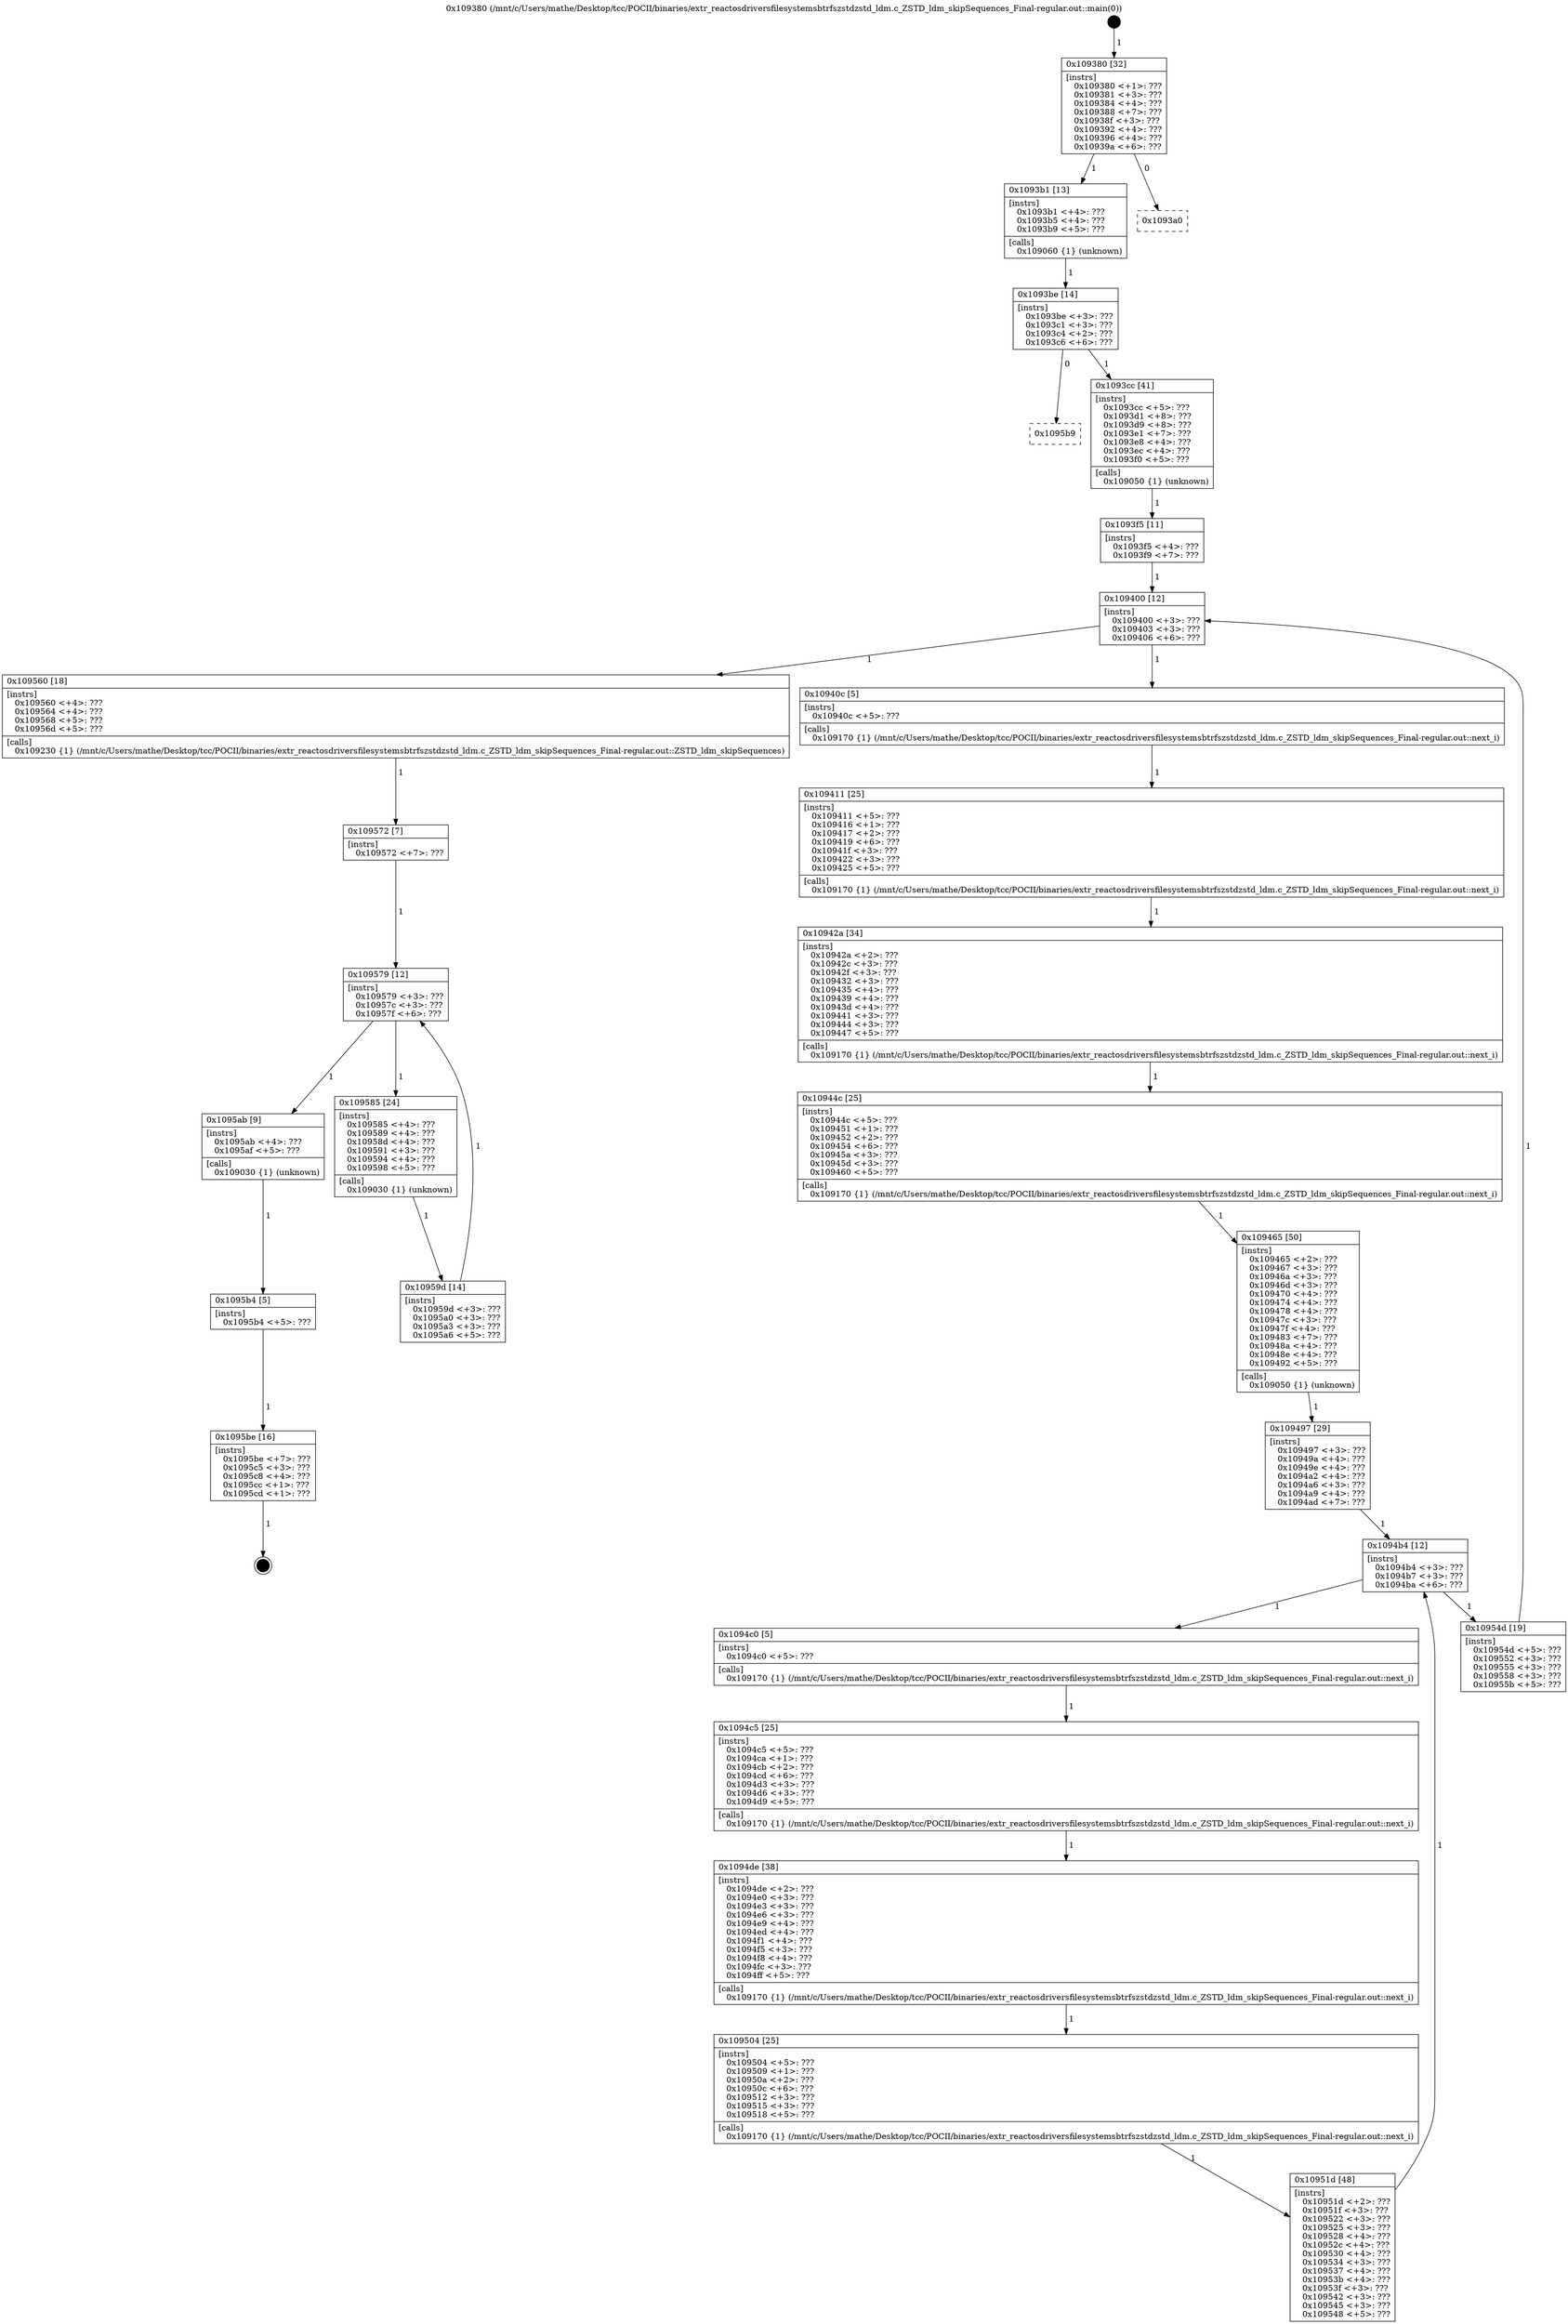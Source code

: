 digraph "0x109380" {
  label = "0x109380 (/mnt/c/Users/mathe/Desktop/tcc/POCII/binaries/extr_reactosdriversfilesystemsbtrfszstdzstd_ldm.c_ZSTD_ldm_skipSequences_Final-regular.out::main(0))"
  labelloc = "t"
  node[shape=record]

  Entry [label="",width=0.3,height=0.3,shape=circle,fillcolor=black,style=filled]
  "0x109380" [label="{
     0x109380 [32]\l
     | [instrs]\l
     &nbsp;&nbsp;0x109380 \<+1\>: ???\l
     &nbsp;&nbsp;0x109381 \<+3\>: ???\l
     &nbsp;&nbsp;0x109384 \<+4\>: ???\l
     &nbsp;&nbsp;0x109388 \<+7\>: ???\l
     &nbsp;&nbsp;0x10938f \<+3\>: ???\l
     &nbsp;&nbsp;0x109392 \<+4\>: ???\l
     &nbsp;&nbsp;0x109396 \<+4\>: ???\l
     &nbsp;&nbsp;0x10939a \<+6\>: ???\l
  }"]
  "0x1093b1" [label="{
     0x1093b1 [13]\l
     | [instrs]\l
     &nbsp;&nbsp;0x1093b1 \<+4\>: ???\l
     &nbsp;&nbsp;0x1093b5 \<+4\>: ???\l
     &nbsp;&nbsp;0x1093b9 \<+5\>: ???\l
     | [calls]\l
     &nbsp;&nbsp;0x109060 \{1\} (unknown)\l
  }"]
  "0x1093a0" [label="{
     0x1093a0\l
  }", style=dashed]
  "0x1093be" [label="{
     0x1093be [14]\l
     | [instrs]\l
     &nbsp;&nbsp;0x1093be \<+3\>: ???\l
     &nbsp;&nbsp;0x1093c1 \<+3\>: ???\l
     &nbsp;&nbsp;0x1093c4 \<+2\>: ???\l
     &nbsp;&nbsp;0x1093c6 \<+6\>: ???\l
  }"]
  "0x1095b9" [label="{
     0x1095b9\l
  }", style=dashed]
  "0x1093cc" [label="{
     0x1093cc [41]\l
     | [instrs]\l
     &nbsp;&nbsp;0x1093cc \<+5\>: ???\l
     &nbsp;&nbsp;0x1093d1 \<+8\>: ???\l
     &nbsp;&nbsp;0x1093d9 \<+8\>: ???\l
     &nbsp;&nbsp;0x1093e1 \<+7\>: ???\l
     &nbsp;&nbsp;0x1093e8 \<+4\>: ???\l
     &nbsp;&nbsp;0x1093ec \<+4\>: ???\l
     &nbsp;&nbsp;0x1093f0 \<+5\>: ???\l
     | [calls]\l
     &nbsp;&nbsp;0x109050 \{1\} (unknown)\l
  }"]
  Exit [label="",width=0.3,height=0.3,shape=circle,fillcolor=black,style=filled,peripheries=2]
  "0x109400" [label="{
     0x109400 [12]\l
     | [instrs]\l
     &nbsp;&nbsp;0x109400 \<+3\>: ???\l
     &nbsp;&nbsp;0x109403 \<+3\>: ???\l
     &nbsp;&nbsp;0x109406 \<+6\>: ???\l
  }"]
  "0x109560" [label="{
     0x109560 [18]\l
     | [instrs]\l
     &nbsp;&nbsp;0x109560 \<+4\>: ???\l
     &nbsp;&nbsp;0x109564 \<+4\>: ???\l
     &nbsp;&nbsp;0x109568 \<+5\>: ???\l
     &nbsp;&nbsp;0x10956d \<+5\>: ???\l
     | [calls]\l
     &nbsp;&nbsp;0x109230 \{1\} (/mnt/c/Users/mathe/Desktop/tcc/POCII/binaries/extr_reactosdriversfilesystemsbtrfszstdzstd_ldm.c_ZSTD_ldm_skipSequences_Final-regular.out::ZSTD_ldm_skipSequences)\l
  }"]
  "0x10940c" [label="{
     0x10940c [5]\l
     | [instrs]\l
     &nbsp;&nbsp;0x10940c \<+5\>: ???\l
     | [calls]\l
     &nbsp;&nbsp;0x109170 \{1\} (/mnt/c/Users/mathe/Desktop/tcc/POCII/binaries/extr_reactosdriversfilesystemsbtrfszstdzstd_ldm.c_ZSTD_ldm_skipSequences_Final-regular.out::next_i)\l
  }"]
  "0x109411" [label="{
     0x109411 [25]\l
     | [instrs]\l
     &nbsp;&nbsp;0x109411 \<+5\>: ???\l
     &nbsp;&nbsp;0x109416 \<+1\>: ???\l
     &nbsp;&nbsp;0x109417 \<+2\>: ???\l
     &nbsp;&nbsp;0x109419 \<+6\>: ???\l
     &nbsp;&nbsp;0x10941f \<+3\>: ???\l
     &nbsp;&nbsp;0x109422 \<+3\>: ???\l
     &nbsp;&nbsp;0x109425 \<+5\>: ???\l
     | [calls]\l
     &nbsp;&nbsp;0x109170 \{1\} (/mnt/c/Users/mathe/Desktop/tcc/POCII/binaries/extr_reactosdriversfilesystemsbtrfszstdzstd_ldm.c_ZSTD_ldm_skipSequences_Final-regular.out::next_i)\l
  }"]
  "0x10942a" [label="{
     0x10942a [34]\l
     | [instrs]\l
     &nbsp;&nbsp;0x10942a \<+2\>: ???\l
     &nbsp;&nbsp;0x10942c \<+3\>: ???\l
     &nbsp;&nbsp;0x10942f \<+3\>: ???\l
     &nbsp;&nbsp;0x109432 \<+3\>: ???\l
     &nbsp;&nbsp;0x109435 \<+4\>: ???\l
     &nbsp;&nbsp;0x109439 \<+4\>: ???\l
     &nbsp;&nbsp;0x10943d \<+4\>: ???\l
     &nbsp;&nbsp;0x109441 \<+3\>: ???\l
     &nbsp;&nbsp;0x109444 \<+3\>: ???\l
     &nbsp;&nbsp;0x109447 \<+5\>: ???\l
     | [calls]\l
     &nbsp;&nbsp;0x109170 \{1\} (/mnt/c/Users/mathe/Desktop/tcc/POCII/binaries/extr_reactosdriversfilesystemsbtrfszstdzstd_ldm.c_ZSTD_ldm_skipSequences_Final-regular.out::next_i)\l
  }"]
  "0x10944c" [label="{
     0x10944c [25]\l
     | [instrs]\l
     &nbsp;&nbsp;0x10944c \<+5\>: ???\l
     &nbsp;&nbsp;0x109451 \<+1\>: ???\l
     &nbsp;&nbsp;0x109452 \<+2\>: ???\l
     &nbsp;&nbsp;0x109454 \<+6\>: ???\l
     &nbsp;&nbsp;0x10945a \<+3\>: ???\l
     &nbsp;&nbsp;0x10945d \<+3\>: ???\l
     &nbsp;&nbsp;0x109460 \<+5\>: ???\l
     | [calls]\l
     &nbsp;&nbsp;0x109170 \{1\} (/mnt/c/Users/mathe/Desktop/tcc/POCII/binaries/extr_reactosdriversfilesystemsbtrfszstdzstd_ldm.c_ZSTD_ldm_skipSequences_Final-regular.out::next_i)\l
  }"]
  "0x109465" [label="{
     0x109465 [50]\l
     | [instrs]\l
     &nbsp;&nbsp;0x109465 \<+2\>: ???\l
     &nbsp;&nbsp;0x109467 \<+3\>: ???\l
     &nbsp;&nbsp;0x10946a \<+3\>: ???\l
     &nbsp;&nbsp;0x10946d \<+3\>: ???\l
     &nbsp;&nbsp;0x109470 \<+4\>: ???\l
     &nbsp;&nbsp;0x109474 \<+4\>: ???\l
     &nbsp;&nbsp;0x109478 \<+4\>: ???\l
     &nbsp;&nbsp;0x10947c \<+3\>: ???\l
     &nbsp;&nbsp;0x10947f \<+4\>: ???\l
     &nbsp;&nbsp;0x109483 \<+7\>: ???\l
     &nbsp;&nbsp;0x10948a \<+4\>: ???\l
     &nbsp;&nbsp;0x10948e \<+4\>: ???\l
     &nbsp;&nbsp;0x109492 \<+5\>: ???\l
     | [calls]\l
     &nbsp;&nbsp;0x109050 \{1\} (unknown)\l
  }"]
  "0x1094b4" [label="{
     0x1094b4 [12]\l
     | [instrs]\l
     &nbsp;&nbsp;0x1094b4 \<+3\>: ???\l
     &nbsp;&nbsp;0x1094b7 \<+3\>: ???\l
     &nbsp;&nbsp;0x1094ba \<+6\>: ???\l
  }"]
  "0x10954d" [label="{
     0x10954d [19]\l
     | [instrs]\l
     &nbsp;&nbsp;0x10954d \<+5\>: ???\l
     &nbsp;&nbsp;0x109552 \<+3\>: ???\l
     &nbsp;&nbsp;0x109555 \<+3\>: ???\l
     &nbsp;&nbsp;0x109558 \<+3\>: ???\l
     &nbsp;&nbsp;0x10955b \<+5\>: ???\l
  }"]
  "0x1094c0" [label="{
     0x1094c0 [5]\l
     | [instrs]\l
     &nbsp;&nbsp;0x1094c0 \<+5\>: ???\l
     | [calls]\l
     &nbsp;&nbsp;0x109170 \{1\} (/mnt/c/Users/mathe/Desktop/tcc/POCII/binaries/extr_reactosdriversfilesystemsbtrfszstdzstd_ldm.c_ZSTD_ldm_skipSequences_Final-regular.out::next_i)\l
  }"]
  "0x1094c5" [label="{
     0x1094c5 [25]\l
     | [instrs]\l
     &nbsp;&nbsp;0x1094c5 \<+5\>: ???\l
     &nbsp;&nbsp;0x1094ca \<+1\>: ???\l
     &nbsp;&nbsp;0x1094cb \<+2\>: ???\l
     &nbsp;&nbsp;0x1094cd \<+6\>: ???\l
     &nbsp;&nbsp;0x1094d3 \<+3\>: ???\l
     &nbsp;&nbsp;0x1094d6 \<+3\>: ???\l
     &nbsp;&nbsp;0x1094d9 \<+5\>: ???\l
     | [calls]\l
     &nbsp;&nbsp;0x109170 \{1\} (/mnt/c/Users/mathe/Desktop/tcc/POCII/binaries/extr_reactosdriversfilesystemsbtrfszstdzstd_ldm.c_ZSTD_ldm_skipSequences_Final-regular.out::next_i)\l
  }"]
  "0x1094de" [label="{
     0x1094de [38]\l
     | [instrs]\l
     &nbsp;&nbsp;0x1094de \<+2\>: ???\l
     &nbsp;&nbsp;0x1094e0 \<+3\>: ???\l
     &nbsp;&nbsp;0x1094e3 \<+3\>: ???\l
     &nbsp;&nbsp;0x1094e6 \<+3\>: ???\l
     &nbsp;&nbsp;0x1094e9 \<+4\>: ???\l
     &nbsp;&nbsp;0x1094ed \<+4\>: ???\l
     &nbsp;&nbsp;0x1094f1 \<+4\>: ???\l
     &nbsp;&nbsp;0x1094f5 \<+3\>: ???\l
     &nbsp;&nbsp;0x1094f8 \<+4\>: ???\l
     &nbsp;&nbsp;0x1094fc \<+3\>: ???\l
     &nbsp;&nbsp;0x1094ff \<+5\>: ???\l
     | [calls]\l
     &nbsp;&nbsp;0x109170 \{1\} (/mnt/c/Users/mathe/Desktop/tcc/POCII/binaries/extr_reactosdriversfilesystemsbtrfszstdzstd_ldm.c_ZSTD_ldm_skipSequences_Final-regular.out::next_i)\l
  }"]
  "0x109504" [label="{
     0x109504 [25]\l
     | [instrs]\l
     &nbsp;&nbsp;0x109504 \<+5\>: ???\l
     &nbsp;&nbsp;0x109509 \<+1\>: ???\l
     &nbsp;&nbsp;0x10950a \<+2\>: ???\l
     &nbsp;&nbsp;0x10950c \<+6\>: ???\l
     &nbsp;&nbsp;0x109512 \<+3\>: ???\l
     &nbsp;&nbsp;0x109515 \<+3\>: ???\l
     &nbsp;&nbsp;0x109518 \<+5\>: ???\l
     | [calls]\l
     &nbsp;&nbsp;0x109170 \{1\} (/mnt/c/Users/mathe/Desktop/tcc/POCII/binaries/extr_reactosdriversfilesystemsbtrfszstdzstd_ldm.c_ZSTD_ldm_skipSequences_Final-regular.out::next_i)\l
  }"]
  "0x10951d" [label="{
     0x10951d [48]\l
     | [instrs]\l
     &nbsp;&nbsp;0x10951d \<+2\>: ???\l
     &nbsp;&nbsp;0x10951f \<+3\>: ???\l
     &nbsp;&nbsp;0x109522 \<+3\>: ???\l
     &nbsp;&nbsp;0x109525 \<+3\>: ???\l
     &nbsp;&nbsp;0x109528 \<+4\>: ???\l
     &nbsp;&nbsp;0x10952c \<+4\>: ???\l
     &nbsp;&nbsp;0x109530 \<+4\>: ???\l
     &nbsp;&nbsp;0x109534 \<+3\>: ???\l
     &nbsp;&nbsp;0x109537 \<+4\>: ???\l
     &nbsp;&nbsp;0x10953b \<+4\>: ???\l
     &nbsp;&nbsp;0x10953f \<+3\>: ???\l
     &nbsp;&nbsp;0x109542 \<+3\>: ???\l
     &nbsp;&nbsp;0x109545 \<+3\>: ???\l
     &nbsp;&nbsp;0x109548 \<+5\>: ???\l
  }"]
  "0x109497" [label="{
     0x109497 [29]\l
     | [instrs]\l
     &nbsp;&nbsp;0x109497 \<+3\>: ???\l
     &nbsp;&nbsp;0x10949a \<+4\>: ???\l
     &nbsp;&nbsp;0x10949e \<+4\>: ???\l
     &nbsp;&nbsp;0x1094a2 \<+4\>: ???\l
     &nbsp;&nbsp;0x1094a6 \<+3\>: ???\l
     &nbsp;&nbsp;0x1094a9 \<+4\>: ???\l
     &nbsp;&nbsp;0x1094ad \<+7\>: ???\l
  }"]
  "0x1095be" [label="{
     0x1095be [16]\l
     | [instrs]\l
     &nbsp;&nbsp;0x1095be \<+7\>: ???\l
     &nbsp;&nbsp;0x1095c5 \<+3\>: ???\l
     &nbsp;&nbsp;0x1095c8 \<+4\>: ???\l
     &nbsp;&nbsp;0x1095cc \<+1\>: ???\l
     &nbsp;&nbsp;0x1095cd \<+1\>: ???\l
  }"]
  "0x1093f5" [label="{
     0x1093f5 [11]\l
     | [instrs]\l
     &nbsp;&nbsp;0x1093f5 \<+4\>: ???\l
     &nbsp;&nbsp;0x1093f9 \<+7\>: ???\l
  }"]
  "0x109579" [label="{
     0x109579 [12]\l
     | [instrs]\l
     &nbsp;&nbsp;0x109579 \<+3\>: ???\l
     &nbsp;&nbsp;0x10957c \<+3\>: ???\l
     &nbsp;&nbsp;0x10957f \<+6\>: ???\l
  }"]
  "0x1095ab" [label="{
     0x1095ab [9]\l
     | [instrs]\l
     &nbsp;&nbsp;0x1095ab \<+4\>: ???\l
     &nbsp;&nbsp;0x1095af \<+5\>: ???\l
     | [calls]\l
     &nbsp;&nbsp;0x109030 \{1\} (unknown)\l
  }"]
  "0x109585" [label="{
     0x109585 [24]\l
     | [instrs]\l
     &nbsp;&nbsp;0x109585 \<+4\>: ???\l
     &nbsp;&nbsp;0x109589 \<+4\>: ???\l
     &nbsp;&nbsp;0x10958d \<+4\>: ???\l
     &nbsp;&nbsp;0x109591 \<+3\>: ???\l
     &nbsp;&nbsp;0x109594 \<+4\>: ???\l
     &nbsp;&nbsp;0x109598 \<+5\>: ???\l
     | [calls]\l
     &nbsp;&nbsp;0x109030 \{1\} (unknown)\l
  }"]
  "0x10959d" [label="{
     0x10959d [14]\l
     | [instrs]\l
     &nbsp;&nbsp;0x10959d \<+3\>: ???\l
     &nbsp;&nbsp;0x1095a0 \<+3\>: ???\l
     &nbsp;&nbsp;0x1095a3 \<+3\>: ???\l
     &nbsp;&nbsp;0x1095a6 \<+5\>: ???\l
  }"]
  "0x109572" [label="{
     0x109572 [7]\l
     | [instrs]\l
     &nbsp;&nbsp;0x109572 \<+7\>: ???\l
  }"]
  "0x1095b4" [label="{
     0x1095b4 [5]\l
     | [instrs]\l
     &nbsp;&nbsp;0x1095b4 \<+5\>: ???\l
  }"]
  Entry -> "0x109380" [label=" 1"]
  "0x109380" -> "0x1093b1" [label=" 1"]
  "0x109380" -> "0x1093a0" [label=" 0"]
  "0x1093b1" -> "0x1093be" [label=" 1"]
  "0x1093be" -> "0x1095b9" [label=" 0"]
  "0x1093be" -> "0x1093cc" [label=" 1"]
  "0x1095be" -> Exit [label=" 1"]
  "0x1093cc" -> "0x1093f5" [label=" 1"]
  "0x109400" -> "0x109560" [label=" 1"]
  "0x109400" -> "0x10940c" [label=" 1"]
  "0x10940c" -> "0x109411" [label=" 1"]
  "0x109411" -> "0x10942a" [label=" 1"]
  "0x10942a" -> "0x10944c" [label=" 1"]
  "0x10944c" -> "0x109465" [label=" 1"]
  "0x109465" -> "0x109497" [label=" 1"]
  "0x1094b4" -> "0x10954d" [label=" 1"]
  "0x1094b4" -> "0x1094c0" [label=" 1"]
  "0x1094c0" -> "0x1094c5" [label=" 1"]
  "0x1094c5" -> "0x1094de" [label=" 1"]
  "0x1094de" -> "0x109504" [label=" 1"]
  "0x109504" -> "0x10951d" [label=" 1"]
  "0x109497" -> "0x1094b4" [label=" 1"]
  "0x10951d" -> "0x1094b4" [label=" 1"]
  "0x1095b4" -> "0x1095be" [label=" 1"]
  "0x1093f5" -> "0x109400" [label=" 1"]
  "0x10954d" -> "0x109400" [label=" 1"]
  "0x109560" -> "0x109572" [label=" 1"]
  "0x109579" -> "0x1095ab" [label=" 1"]
  "0x109579" -> "0x109585" [label=" 1"]
  "0x109585" -> "0x10959d" [label=" 1"]
  "0x109572" -> "0x109579" [label=" 1"]
  "0x10959d" -> "0x109579" [label=" 1"]
  "0x1095ab" -> "0x1095b4" [label=" 1"]
}
